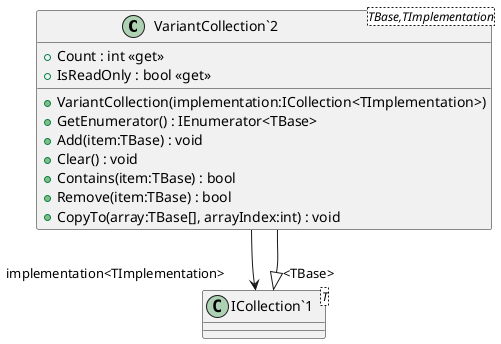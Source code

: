 @startuml
class "VariantCollection`2"<TBase,TImplementation> {
    + VariantCollection(implementation:ICollection<TImplementation>)
    + Count : int <<get>>
    + IsReadOnly : bool <<get>>
    + GetEnumerator() : IEnumerator<TBase>
    + Add(item:TBase) : void
    + Clear() : void
    + Contains(item:TBase) : bool
    + Remove(item:TBase) : bool
    + CopyTo(array:TBase[], arrayIndex:int) : void
}
class "ICollection`1"<T> {
}
"ICollection`1" "<TBase>" <|-- "VariantCollection`2"
"VariantCollection`2" --> "implementation<TImplementation>" "ICollection`1"
@enduml
